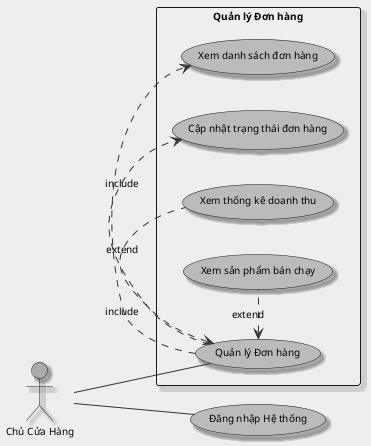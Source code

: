@startuml Use Case - Quản lý Đơn hàng (Chủ Cửa Hàng)

left to right direction
skinparam packageStyle rect
skinparam backgroundColor #EEEEEE
skinparam actorBackgroundColor #AAAAAA
skinparam useCaseBackgroundColor #BBBBBB
skinparam arrowColor #333333
skinparam defaultFontName Arial
skinparam defaultFontSize 10
skinparam shadowing true

actor "Chủ Cửa Hàng" as Owner

usecase "Đăng nhập Hệ thống" as Login

package "Quản lý Đơn hàng" {
  usecase "Quản lý Đơn hàng" as ManageOrders
  usecase "Xem danh sách đơn hàng" as ViewOrderList
  usecase "Cập nhật trạng thái đơn hàng" as UpdateOrderStatus
  usecase "Xem thống kê doanh thu" as ViewRevenueStats
  usecase "Xem sản phẩm bán chạy" as ViewBestSellingProducts
}

Owner -- (Login)
Owner -- (ManageOrders)
(ManageOrders) .> (ViewOrderList) : include
(ManageOrders) .> (UpdateOrderStatus) : include
(ManageOrders) <. (ViewRevenueStats) : extend
(ManageOrders) <. (ViewBestSellingProducts) : extend

@enduml